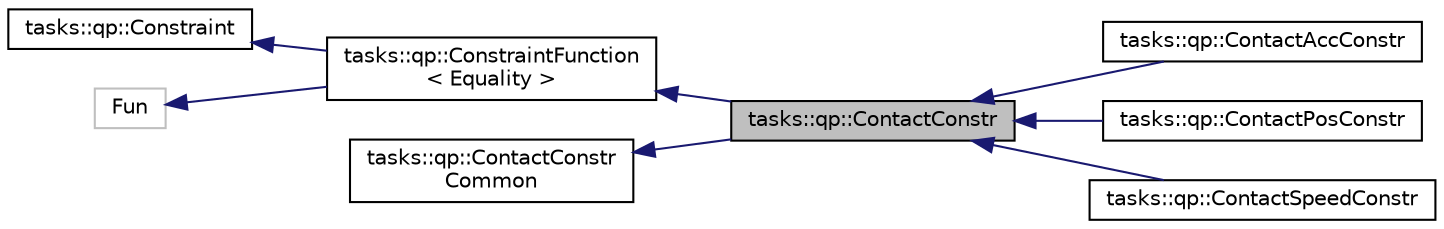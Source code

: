 digraph "tasks::qp::ContactConstr"
{
  edge [fontname="Helvetica",fontsize="10",labelfontname="Helvetica",labelfontsize="10"];
  node [fontname="Helvetica",fontsize="10",shape=record];
  rankdir="LR";
  Node0 [label="tasks::qp::ContactConstr",height=0.2,width=0.4,color="black", fillcolor="grey75", style="filled", fontcolor="black"];
  Node1 -> Node0 [dir="back",color="midnightblue",fontsize="10",style="solid",fontname="Helvetica"];
  Node1 [label="tasks::qp::ConstraintFunction\l\< Equality \>",height=0.2,width=0.4,color="black", fillcolor="white", style="filled",URL="$classtasks_1_1qp_1_1ConstraintFunction.html"];
  Node2 -> Node1 [dir="back",color="midnightblue",fontsize="10",style="solid",fontname="Helvetica"];
  Node2 [label="tasks::qp::Constraint",height=0.2,width=0.4,color="black", fillcolor="white", style="filled",URL="$classtasks_1_1qp_1_1Constraint.html"];
  Node3 -> Node1 [dir="back",color="midnightblue",fontsize="10",style="solid",fontname="Helvetica"];
  Node3 [label="Fun",height=0.2,width=0.4,color="grey75", fillcolor="white", style="filled"];
  Node4 -> Node0 [dir="back",color="midnightblue",fontsize="10",style="solid",fontname="Helvetica"];
  Node4 [label="tasks::qp::ContactConstr\lCommon",height=0.2,width=0.4,color="black", fillcolor="white", style="filled",URL="$classtasks_1_1qp_1_1ContactConstrCommon.html"];
  Node0 -> Node5 [dir="back",color="midnightblue",fontsize="10",style="solid",fontname="Helvetica"];
  Node5 [label="tasks::qp::ContactAccConstr",height=0.2,width=0.4,color="black", fillcolor="white", style="filled",URL="$classtasks_1_1qp_1_1ContactAccConstr.html"];
  Node0 -> Node6 [dir="back",color="midnightblue",fontsize="10",style="solid",fontname="Helvetica"];
  Node6 [label="tasks::qp::ContactPosConstr",height=0.2,width=0.4,color="black", fillcolor="white", style="filled",URL="$classtasks_1_1qp_1_1ContactPosConstr.html"];
  Node0 -> Node7 [dir="back",color="midnightblue",fontsize="10",style="solid",fontname="Helvetica"];
  Node7 [label="tasks::qp::ContactSpeedConstr",height=0.2,width=0.4,color="black", fillcolor="white", style="filled",URL="$classtasks_1_1qp_1_1ContactSpeedConstr.html"];
}
